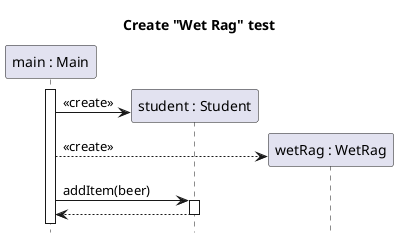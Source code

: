 @startuml item-beer-use-create
title Create "Wet Rag" test
hide footbox

participant "main : Main" as main
participant "student : Student" as student
participant "wetRag : WetRag" as rag

main++
create student
main -> student : <<create>>
create rag
main --> rag : <<create>>
main -> student ++ : addItem(beer)
return

@enduml